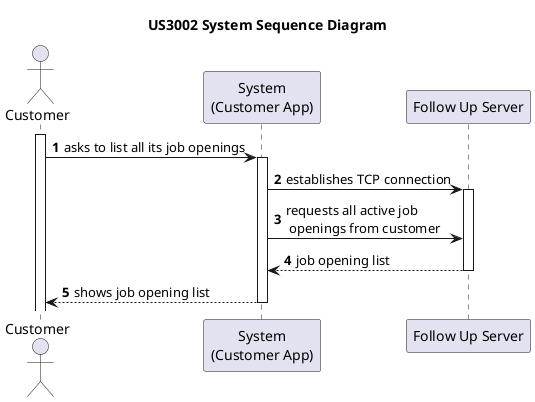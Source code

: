 @startuml US3002_SSD

title US3002 System Sequence Diagram

autonumber

actor "Customer" as CUST
participant "System\n(Customer App)" as SYS
participant "Follow Up Server" as SERVER

activate CUST

CUST -> SYS : asks to list all its job openings
activate SYS

SYS -> SERVER : establishes TCP connection
activate SERVER
SYS -> SERVER : requests all active job\n openings from customer

SERVER --> SYS : job opening list
deactivate SERVER

SYS --> CUST : shows job opening list
deactivate SYS


@enduml